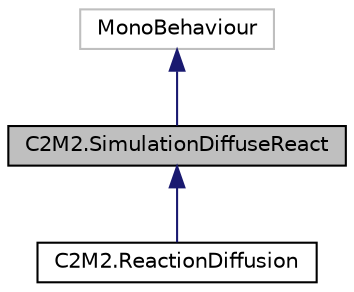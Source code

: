 digraph "C2M2.SimulationDiffuseReact"
{
 // LATEX_PDF_SIZE
  edge [fontname="Helvetica",fontsize="10",labelfontname="Helvetica",labelfontsize="10"];
  node [fontname="Helvetica",fontsize="10",shape=record];
  Node1 [label="C2M2.SimulationDiffuseReact",height=0.2,width=0.4,color="black", fillcolor="grey75", style="filled", fontcolor="black",tooltip="Provide a general access point for information regarding a live simulation. Simulations should inheri..."];
  Node2 -> Node1 [dir="back",color="midnightblue",fontsize="10",style="solid",fontname="Helvetica"];
  Node2 [label="MonoBehaviour",height=0.2,width=0.4,color="grey75", fillcolor="white", style="filled",tooltip=" "];
  Node1 -> Node3 [dir="back",color="midnightblue",fontsize="10",style="solid",fontname="Helvetica"];
  Node3 [label="C2M2.ReactionDiffusion",height=0.2,width=0.4,color="black", fillcolor="white", style="filled",URL="$d0/d50/class_c2_m2_1_1_reaction_diffusion.html",tooltip="Simulate a diffusion over the surface of a given geometry"];
}
